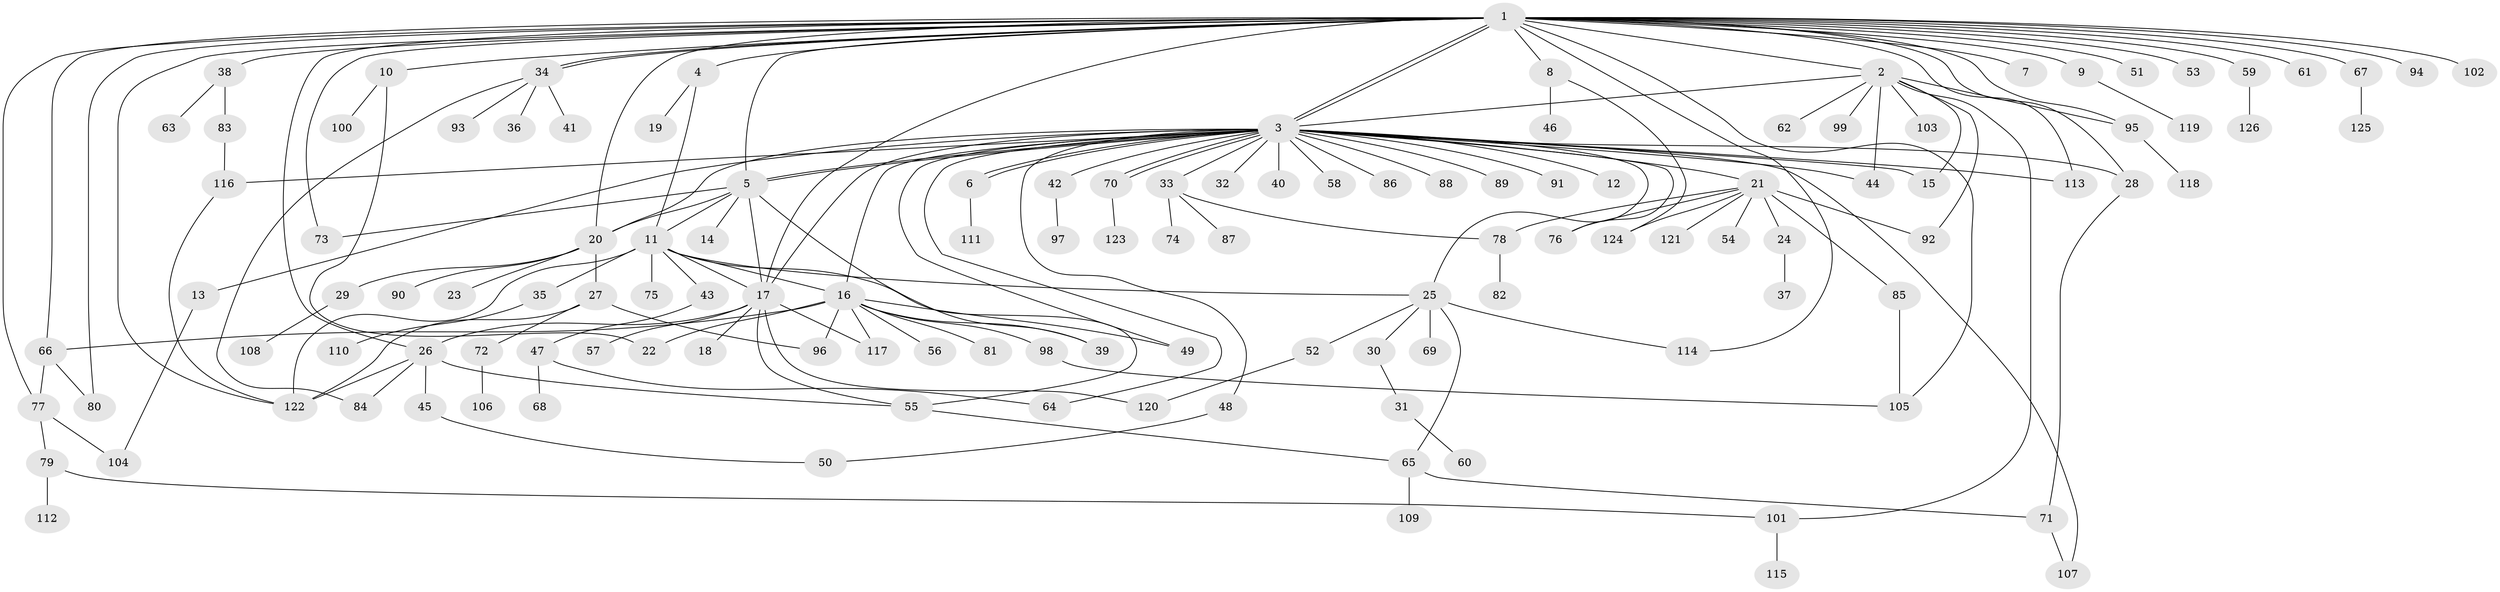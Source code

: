 // coarse degree distribution, {32: 0.010416666666666666, 11: 0.010416666666666666, 34: 0.010416666666666666, 2: 0.28125, 15: 0.010416666666666666, 3: 0.08333333333333333, 1: 0.4791666666666667, 10: 0.010416666666666666, 7: 0.03125, 6: 0.020833333333333332, 9: 0.010416666666666666, 4: 0.020833333333333332, 5: 0.020833333333333332}
// Generated by graph-tools (version 1.1) at 2025/51/02/27/25 19:51:54]
// undirected, 126 vertices, 178 edges
graph export_dot {
graph [start="1"]
  node [color=gray90,style=filled];
  1;
  2;
  3;
  4;
  5;
  6;
  7;
  8;
  9;
  10;
  11;
  12;
  13;
  14;
  15;
  16;
  17;
  18;
  19;
  20;
  21;
  22;
  23;
  24;
  25;
  26;
  27;
  28;
  29;
  30;
  31;
  32;
  33;
  34;
  35;
  36;
  37;
  38;
  39;
  40;
  41;
  42;
  43;
  44;
  45;
  46;
  47;
  48;
  49;
  50;
  51;
  52;
  53;
  54;
  55;
  56;
  57;
  58;
  59;
  60;
  61;
  62;
  63;
  64;
  65;
  66;
  67;
  68;
  69;
  70;
  71;
  72;
  73;
  74;
  75;
  76;
  77;
  78;
  79;
  80;
  81;
  82;
  83;
  84;
  85;
  86;
  87;
  88;
  89;
  90;
  91;
  92;
  93;
  94;
  95;
  96;
  97;
  98;
  99;
  100;
  101;
  102;
  103;
  104;
  105;
  106;
  107;
  108;
  109;
  110;
  111;
  112;
  113;
  114;
  115;
  116;
  117;
  118;
  119;
  120;
  121;
  122;
  123;
  124;
  125;
  126;
  1 -- 2;
  1 -- 3;
  1 -- 3;
  1 -- 4;
  1 -- 5;
  1 -- 7;
  1 -- 8;
  1 -- 9;
  1 -- 10;
  1 -- 17;
  1 -- 20;
  1 -- 26;
  1 -- 28;
  1 -- 34;
  1 -- 34;
  1 -- 38;
  1 -- 51;
  1 -- 53;
  1 -- 59;
  1 -- 61;
  1 -- 66;
  1 -- 67;
  1 -- 73;
  1 -- 77;
  1 -- 80;
  1 -- 94;
  1 -- 95;
  1 -- 102;
  1 -- 105;
  1 -- 113;
  1 -- 114;
  1 -- 122;
  2 -- 3;
  2 -- 15;
  2 -- 44;
  2 -- 62;
  2 -- 92;
  2 -- 95;
  2 -- 99;
  2 -- 101;
  2 -- 103;
  3 -- 5;
  3 -- 5;
  3 -- 6;
  3 -- 6;
  3 -- 12;
  3 -- 13;
  3 -- 15;
  3 -- 16;
  3 -- 17;
  3 -- 20;
  3 -- 21;
  3 -- 25;
  3 -- 28;
  3 -- 32;
  3 -- 33;
  3 -- 40;
  3 -- 42;
  3 -- 44;
  3 -- 48;
  3 -- 49;
  3 -- 58;
  3 -- 64;
  3 -- 70;
  3 -- 70;
  3 -- 76;
  3 -- 86;
  3 -- 88;
  3 -- 89;
  3 -- 91;
  3 -- 107;
  3 -- 113;
  3 -- 116;
  4 -- 11;
  4 -- 19;
  5 -- 11;
  5 -- 14;
  5 -- 17;
  5 -- 20;
  5 -- 39;
  5 -- 73;
  6 -- 111;
  8 -- 46;
  8 -- 124;
  9 -- 119;
  10 -- 22;
  10 -- 100;
  11 -- 16;
  11 -- 17;
  11 -- 25;
  11 -- 35;
  11 -- 43;
  11 -- 55;
  11 -- 75;
  11 -- 122;
  13 -- 104;
  16 -- 22;
  16 -- 39;
  16 -- 49;
  16 -- 56;
  16 -- 66;
  16 -- 81;
  16 -- 96;
  16 -- 98;
  16 -- 117;
  17 -- 18;
  17 -- 26;
  17 -- 55;
  17 -- 57;
  17 -- 117;
  17 -- 120;
  20 -- 23;
  20 -- 27;
  20 -- 29;
  20 -- 90;
  21 -- 24;
  21 -- 54;
  21 -- 76;
  21 -- 78;
  21 -- 85;
  21 -- 92;
  21 -- 121;
  21 -- 124;
  24 -- 37;
  25 -- 30;
  25 -- 52;
  25 -- 65;
  25 -- 69;
  25 -- 114;
  26 -- 45;
  26 -- 55;
  26 -- 84;
  26 -- 122;
  27 -- 72;
  27 -- 96;
  27 -- 122;
  28 -- 71;
  29 -- 108;
  30 -- 31;
  31 -- 60;
  33 -- 74;
  33 -- 78;
  33 -- 87;
  34 -- 36;
  34 -- 41;
  34 -- 84;
  34 -- 93;
  35 -- 110;
  38 -- 63;
  38 -- 83;
  42 -- 97;
  43 -- 47;
  45 -- 50;
  47 -- 64;
  47 -- 68;
  48 -- 50;
  52 -- 120;
  55 -- 65;
  59 -- 126;
  65 -- 71;
  65 -- 109;
  66 -- 77;
  66 -- 80;
  67 -- 125;
  70 -- 123;
  71 -- 107;
  72 -- 106;
  77 -- 79;
  77 -- 104;
  78 -- 82;
  79 -- 101;
  79 -- 112;
  83 -- 116;
  85 -- 105;
  95 -- 118;
  98 -- 105;
  101 -- 115;
  116 -- 122;
}
